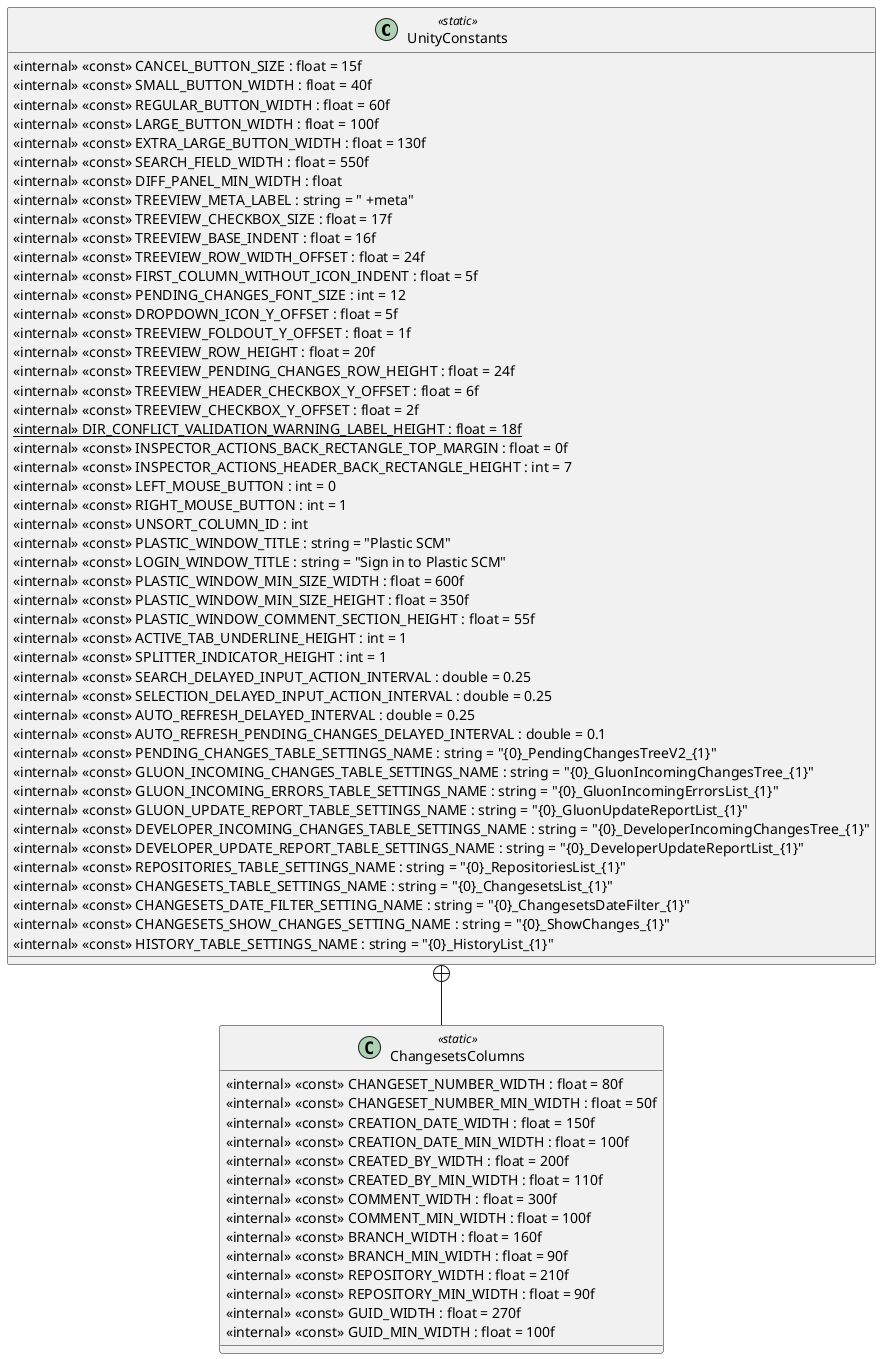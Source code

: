 @startuml
class UnityConstants <<static>> {
    <<internal>> <<const>> CANCEL_BUTTON_SIZE : float = 15f
    <<internal>> <<const>> SMALL_BUTTON_WIDTH : float = 40f
    <<internal>> <<const>> REGULAR_BUTTON_WIDTH : float = 60f
    <<internal>> <<const>> LARGE_BUTTON_WIDTH : float = 100f
    <<internal>> <<const>> EXTRA_LARGE_BUTTON_WIDTH : float = 130f
    <<internal>> <<const>> SEARCH_FIELD_WIDTH : float = 550f
    <<internal>> <<const>> DIFF_PANEL_MIN_WIDTH : float
    <<internal>> <<const>> TREEVIEW_META_LABEL : string = " +meta"
    <<internal>> <<const>> TREEVIEW_CHECKBOX_SIZE : float = 17f
    <<internal>> <<const>> TREEVIEW_BASE_INDENT : float = 16f
    <<internal>> <<const>> TREEVIEW_ROW_WIDTH_OFFSET : float = 24f
    <<internal>> <<const>> FIRST_COLUMN_WITHOUT_ICON_INDENT : float = 5f
    <<internal>> <<const>> PENDING_CHANGES_FONT_SIZE : int = 12
    <<internal>> <<const>> DROPDOWN_ICON_Y_OFFSET : float = 5f
    <<internal>> <<const>> TREEVIEW_FOLDOUT_Y_OFFSET : float = 1f
    <<internal>> <<const>> TREEVIEW_ROW_HEIGHT : float = 20f
    <<internal>> <<const>> TREEVIEW_PENDING_CHANGES_ROW_HEIGHT : float = 24f
    <<internal>> <<const>> TREEVIEW_HEADER_CHECKBOX_Y_OFFSET : float = 6f
    <<internal>> <<const>> TREEVIEW_CHECKBOX_Y_OFFSET : float = 2f
    <<internal>> {static} DIR_CONFLICT_VALIDATION_WARNING_LABEL_HEIGHT : float = 18f
    <<internal>> <<const>> INSPECTOR_ACTIONS_BACK_RECTANGLE_TOP_MARGIN : float = 0f
    <<internal>> <<const>> INSPECTOR_ACTIONS_HEADER_BACK_RECTANGLE_HEIGHT : int = 7
    <<internal>> <<const>> LEFT_MOUSE_BUTTON : int = 0
    <<internal>> <<const>> RIGHT_MOUSE_BUTTON : int = 1
    <<internal>> <<const>> UNSORT_COLUMN_ID : int
    <<internal>> <<const>> PLASTIC_WINDOW_TITLE : string = "Plastic SCM"
    <<internal>> <<const>> LOGIN_WINDOW_TITLE : string = "Sign in to Plastic SCM"
    <<internal>> <<const>> PLASTIC_WINDOW_MIN_SIZE_WIDTH : float = 600f
    <<internal>> <<const>> PLASTIC_WINDOW_MIN_SIZE_HEIGHT : float = 350f
    <<internal>> <<const>> PLASTIC_WINDOW_COMMENT_SECTION_HEIGHT : float = 55f
    <<internal>> <<const>> ACTIVE_TAB_UNDERLINE_HEIGHT : int = 1
    <<internal>> <<const>> SPLITTER_INDICATOR_HEIGHT : int = 1
    <<internal>> <<const>> SEARCH_DELAYED_INPUT_ACTION_INTERVAL : double = 0.25
    <<internal>> <<const>> SELECTION_DELAYED_INPUT_ACTION_INTERVAL : double = 0.25
    <<internal>> <<const>> AUTO_REFRESH_DELAYED_INTERVAL : double = 0.25
    <<internal>> <<const>> AUTO_REFRESH_PENDING_CHANGES_DELAYED_INTERVAL : double = 0.1
    <<internal>> <<const>> PENDING_CHANGES_TABLE_SETTINGS_NAME : string = "{0&#125;_PendingChangesTreeV2_{1&#125;"
    <<internal>> <<const>> GLUON_INCOMING_CHANGES_TABLE_SETTINGS_NAME : string = "{0&#125;_GluonIncomingChangesTree_{1&#125;"
    <<internal>> <<const>> GLUON_INCOMING_ERRORS_TABLE_SETTINGS_NAME : string = "{0&#125;_GluonIncomingErrorsList_{1&#125;"
    <<internal>> <<const>> GLUON_UPDATE_REPORT_TABLE_SETTINGS_NAME : string = "{0&#125;_GluonUpdateReportList_{1&#125;"
    <<internal>> <<const>> DEVELOPER_INCOMING_CHANGES_TABLE_SETTINGS_NAME : string = "{0&#125;_DeveloperIncomingChangesTree_{1&#125;"
    <<internal>> <<const>> DEVELOPER_UPDATE_REPORT_TABLE_SETTINGS_NAME : string = "{0&#125;_DeveloperUpdateReportList_{1&#125;"
    <<internal>> <<const>> REPOSITORIES_TABLE_SETTINGS_NAME : string = "{0&#125;_RepositoriesList_{1&#125;"
    <<internal>> <<const>> CHANGESETS_TABLE_SETTINGS_NAME : string = "{0&#125;_ChangesetsList_{1&#125;"
    <<internal>> <<const>> CHANGESETS_DATE_FILTER_SETTING_NAME : string = "{0&#125;_ChangesetsDateFilter_{1&#125;"
    <<internal>> <<const>> CHANGESETS_SHOW_CHANGES_SETTING_NAME : string = "{0&#125;_ShowChanges_{1&#125;"
    <<internal>> <<const>> HISTORY_TABLE_SETTINGS_NAME : string = "{0&#125;_HistoryList_{1&#125;"
}
class ChangesetsColumns <<static>> {
    <<internal>> <<const>> CHANGESET_NUMBER_WIDTH : float = 80f
    <<internal>> <<const>> CHANGESET_NUMBER_MIN_WIDTH : float = 50f
    <<internal>> <<const>> CREATION_DATE_WIDTH : float = 150f
    <<internal>> <<const>> CREATION_DATE_MIN_WIDTH : float = 100f
    <<internal>> <<const>> CREATED_BY_WIDTH : float = 200f
    <<internal>> <<const>> CREATED_BY_MIN_WIDTH : float = 110f
    <<internal>> <<const>> COMMENT_WIDTH : float = 300f
    <<internal>> <<const>> COMMENT_MIN_WIDTH : float = 100f
    <<internal>> <<const>> BRANCH_WIDTH : float = 160f
    <<internal>> <<const>> BRANCH_MIN_WIDTH : float = 90f
    <<internal>> <<const>> REPOSITORY_WIDTH : float = 210f
    <<internal>> <<const>> REPOSITORY_MIN_WIDTH : float = 90f
    <<internal>> <<const>> GUID_WIDTH : float = 270f
    <<internal>> <<const>> GUID_MIN_WIDTH : float = 100f
}
UnityConstants +-- ChangesetsColumns
@enduml
